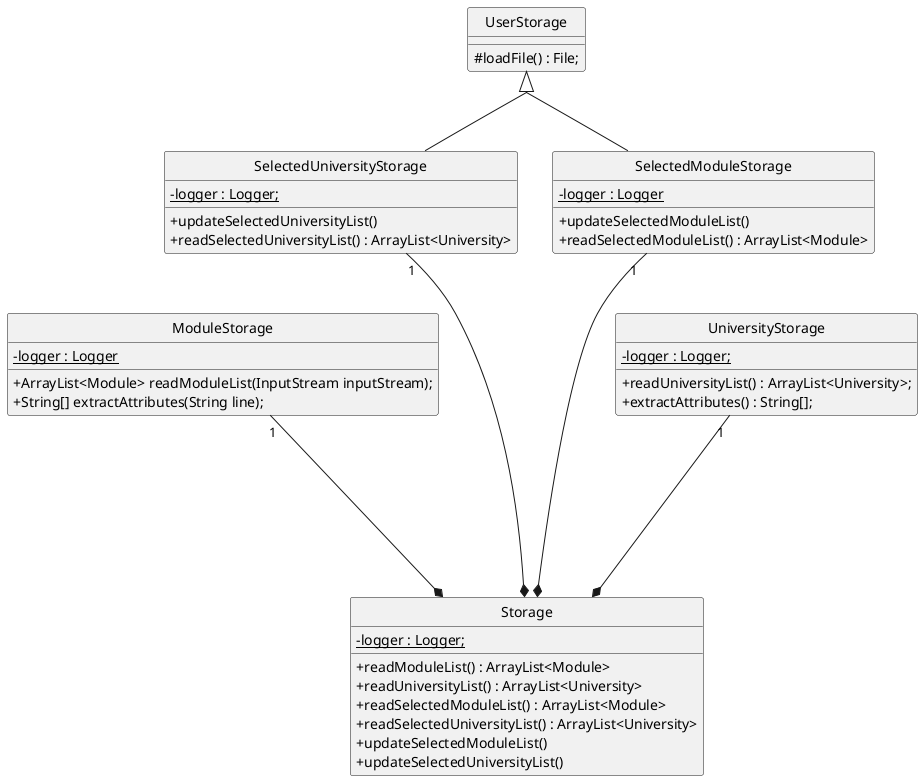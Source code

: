 @startuml
hide circle
skinparam classAttributeIconSize 0
skinparam groupInheritance 2

ModuleStorage "1" ----* Storage
    ModuleStorage : - {static} logger : Logger

    ModuleStorage : + ArrayList<Module> readModuleList(InputStream inputStream);
    ModuleStorage : + String[] extractAttributes(String line);

UserStorage <|-- SelectedUniversityStorage
SelectedUniversityStorage "1" -----* Storage
    SelectedUniversityStorage : - {static} logger : Logger;
    SelectedUniversityStorage : + updateSelectedUniversityList()
    SelectedUniversityStorage : + readSelectedUniversityList() : ArrayList<University>

UserStorage <|-- SelectedModuleStorage
SelectedModuleStorage "1" -----* Storage
    SelectedModuleStorage : - {static} logger : Logger
    SelectedModuleStorage : + updateSelectedModuleList()
    SelectedModuleStorage : + readSelectedModuleList() : ArrayList<Module>

UniversityStorage "1" ----* Storage
    UniversityStorage : - {static} logger : Logger;
    UniversityStorage : + readUniversityList() : ArrayList<University>;
    UniversityStorage : + extractAttributes() : String[];

class UserStorage {
    # loadFile() : File;
}
class Storage {
    - {static} logger : Logger;

    + readModuleList() : ArrayList<Module>
    + readUniversityList() : ArrayList<University>
    + readSelectedModuleList() : ArrayList<Module>
    + readSelectedUniversityList() : ArrayList<University>
    + updateSelectedModuleList()
    + updateSelectedUniversityList()
}
@enduml